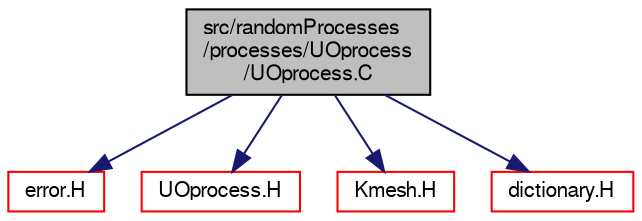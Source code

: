 digraph "src/randomProcesses/processes/UOprocess/UOprocess.C"
{
  bgcolor="transparent";
  edge [fontname="FreeSans",fontsize="10",labelfontname="FreeSans",labelfontsize="10"];
  node [fontname="FreeSans",fontsize="10",shape=record];
  Node0 [label="src/randomProcesses\l/processes/UOprocess\l/UOprocess.C",height=0.2,width=0.4,color="black", fillcolor="grey75", style="filled", fontcolor="black"];
  Node0 -> Node1 [color="midnightblue",fontsize="10",style="solid",fontname="FreeSans"];
  Node1 [label="error.H",height=0.2,width=0.4,color="red",URL="$a08924.html"];
  Node0 -> Node38 [color="midnightblue",fontsize="10",style="solid",fontname="FreeSans"];
  Node38 [label="UOprocess.H",height=0.2,width=0.4,color="red",URL="$a14006.html"];
  Node0 -> Node107 [color="midnightblue",fontsize="10",style="solid",fontname="FreeSans"];
  Node107 [label="Kmesh.H",height=0.2,width=0.4,color="red",URL="$a13994.html"];
  Node0 -> Node211 [color="midnightblue",fontsize="10",style="solid",fontname="FreeSans"];
  Node211 [label="dictionary.H",height=0.2,width=0.4,color="red",URL="$a08804.html"];
}
